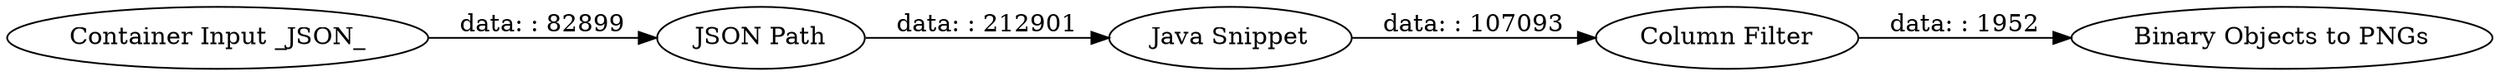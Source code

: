 digraph {
	"5288580723530741339_9" [label="Binary Objects to PNGs"]
	"5288580723530741339_4" [label="JSON Path"]
	"5288580723530741339_8" [label="Java Snippet"]
	"5288580723530741339_3" [label="Container Input _JSON_"]
	"5288580723530741339_10" [label="Column Filter"]
	"5288580723530741339_8" -> "5288580723530741339_10" [label="data: : 107093"]
	"5288580723530741339_3" -> "5288580723530741339_4" [label="data: : 82899"]
	"5288580723530741339_10" -> "5288580723530741339_9" [label="data: : 1952"]
	"5288580723530741339_4" -> "5288580723530741339_8" [label="data: : 212901"]
	rankdir=LR
}
